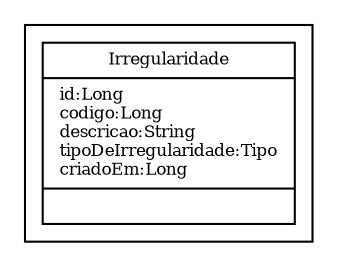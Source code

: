 digraph G{
fontname = "Times-Roman"
fontsize = 8

node [
        fontname = "Times-Roman"
        fontsize = 8
        shape = "record"
]

edge [
        fontname = "Times-Roman"
        fontsize = 8
]

subgraph clusterIRREGULARIDADE
{
Irregularidade [label = "{Irregularidade|id:Long\lcodigo:Long\ldescricao:String\ltipoDeIrregularidade:Tipo\lcriadoEm:Long\l|\l}"]
}
}
